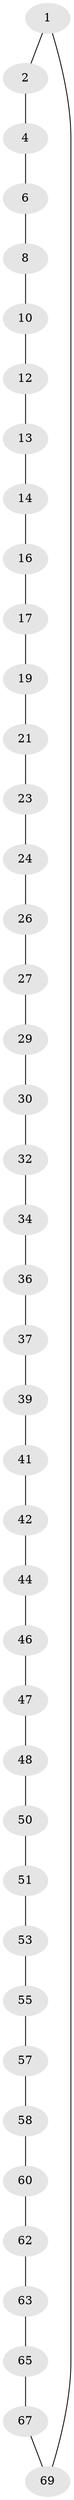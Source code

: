 // Generated by graph-tools (version 1.1) at 2025/24/03/03/25 07:24:19]
// undirected, 42 vertices, 42 edges
graph export_dot {
graph [start="1"]
  node [color=gray90,style=filled];
  1 [super="+71"];
  2 [super="+3"];
  4 [super="+5"];
  6 [super="+7"];
  8 [super="+9"];
  10 [super="+11"];
  12;
  13;
  14 [super="+15"];
  16;
  17 [super="+18"];
  19 [super="+20"];
  21 [super="+22"];
  23;
  24 [super="+25"];
  26;
  27 [super="+28"];
  29;
  30 [super="+31"];
  32 [super="+33"];
  34 [super="+35"];
  36;
  37 [super="+38"];
  39 [super="+40"];
  41;
  42 [super="+43"];
  44 [super="+45"];
  46;
  47;
  48 [super="+49"];
  50;
  51 [super="+52"];
  53 [super="+54"];
  55 [super="+56"];
  57;
  58 [super="+59"];
  60 [super="+61"];
  62;
  63 [super="+64"];
  65 [super="+66"];
  67 [super="+68"];
  69 [super="+70"];
  1 -- 2;
  1 -- 69;
  2 -- 4;
  4 -- 6;
  6 -- 8;
  8 -- 10;
  10 -- 12;
  12 -- 13;
  13 -- 14;
  14 -- 16;
  16 -- 17;
  17 -- 19;
  19 -- 21;
  21 -- 23;
  23 -- 24;
  24 -- 26;
  26 -- 27;
  27 -- 29;
  29 -- 30;
  30 -- 32;
  32 -- 34;
  34 -- 36;
  36 -- 37;
  37 -- 39;
  39 -- 41;
  41 -- 42;
  42 -- 44;
  44 -- 46;
  46 -- 47;
  47 -- 48;
  48 -- 50;
  50 -- 51;
  51 -- 53;
  53 -- 55;
  55 -- 57;
  57 -- 58;
  58 -- 60;
  60 -- 62;
  62 -- 63;
  63 -- 65;
  65 -- 67;
  67 -- 69;
}
